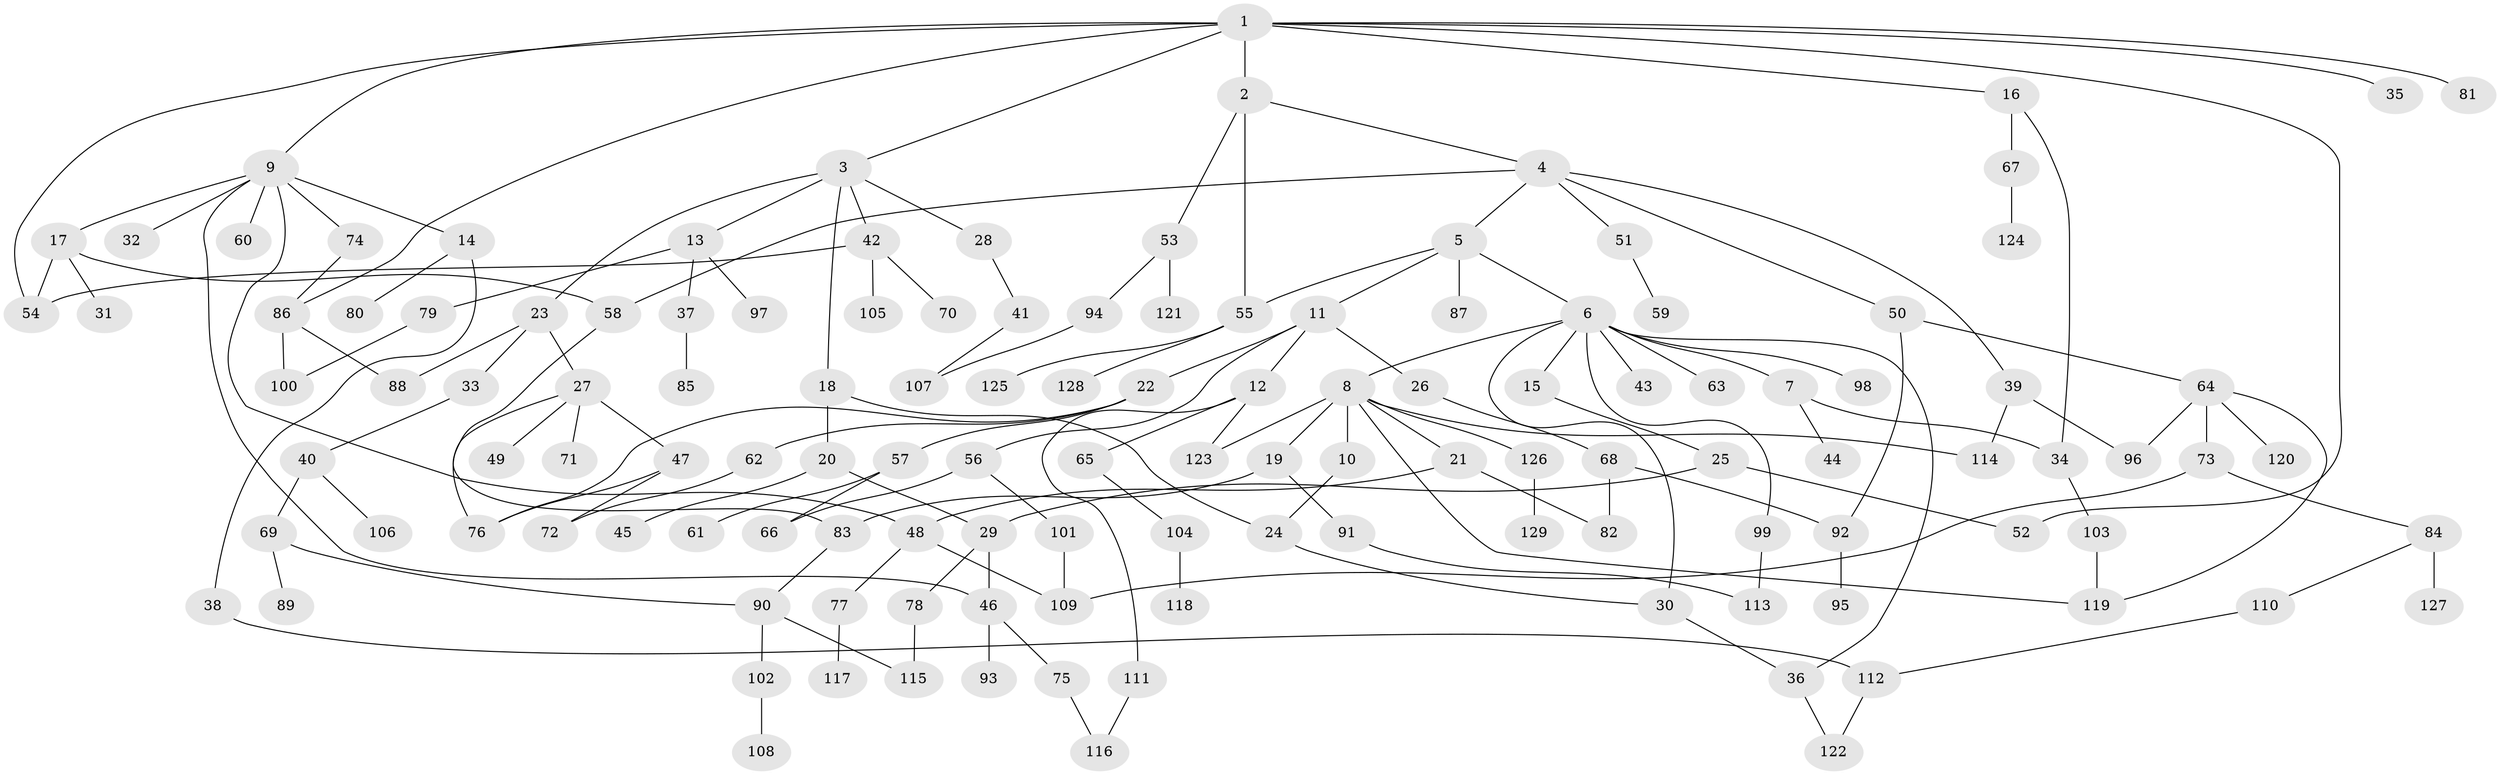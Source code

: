 // Generated by graph-tools (version 1.1) at 2025/25/03/09/25 03:25:31]
// undirected, 129 vertices, 164 edges
graph export_dot {
graph [start="1"]
  node [color=gray90,style=filled];
  1;
  2;
  3;
  4;
  5;
  6;
  7;
  8;
  9;
  10;
  11;
  12;
  13;
  14;
  15;
  16;
  17;
  18;
  19;
  20;
  21;
  22;
  23;
  24;
  25;
  26;
  27;
  28;
  29;
  30;
  31;
  32;
  33;
  34;
  35;
  36;
  37;
  38;
  39;
  40;
  41;
  42;
  43;
  44;
  45;
  46;
  47;
  48;
  49;
  50;
  51;
  52;
  53;
  54;
  55;
  56;
  57;
  58;
  59;
  60;
  61;
  62;
  63;
  64;
  65;
  66;
  67;
  68;
  69;
  70;
  71;
  72;
  73;
  74;
  75;
  76;
  77;
  78;
  79;
  80;
  81;
  82;
  83;
  84;
  85;
  86;
  87;
  88;
  89;
  90;
  91;
  92;
  93;
  94;
  95;
  96;
  97;
  98;
  99;
  100;
  101;
  102;
  103;
  104;
  105;
  106;
  107;
  108;
  109;
  110;
  111;
  112;
  113;
  114;
  115;
  116;
  117;
  118;
  119;
  120;
  121;
  122;
  123;
  124;
  125;
  126;
  127;
  128;
  129;
  1 -- 2;
  1 -- 3;
  1 -- 9;
  1 -- 16;
  1 -- 35;
  1 -- 81;
  1 -- 86;
  1 -- 54;
  1 -- 52;
  2 -- 4;
  2 -- 53;
  2 -- 55;
  3 -- 13;
  3 -- 18;
  3 -- 23;
  3 -- 28;
  3 -- 42;
  4 -- 5;
  4 -- 39;
  4 -- 50;
  4 -- 51;
  4 -- 58;
  5 -- 6;
  5 -- 11;
  5 -- 87;
  5 -- 55;
  6 -- 7;
  6 -- 8;
  6 -- 15;
  6 -- 30;
  6 -- 43;
  6 -- 63;
  6 -- 98;
  6 -- 99;
  6 -- 36;
  7 -- 34;
  7 -- 44;
  8 -- 10;
  8 -- 19;
  8 -- 21;
  8 -- 126;
  8 -- 123;
  8 -- 114;
  8 -- 119;
  9 -- 14;
  9 -- 17;
  9 -- 32;
  9 -- 46;
  9 -- 48;
  9 -- 60;
  9 -- 74;
  10 -- 24;
  11 -- 12;
  11 -- 22;
  11 -- 26;
  11 -- 56;
  12 -- 65;
  12 -- 111;
  12 -- 123;
  13 -- 37;
  13 -- 79;
  13 -- 97;
  14 -- 38;
  14 -- 80;
  15 -- 25;
  16 -- 67;
  16 -- 34;
  17 -- 31;
  17 -- 58;
  17 -- 54;
  18 -- 20;
  18 -- 24;
  19 -- 91;
  19 -- 83;
  20 -- 29;
  20 -- 45;
  21 -- 82;
  21 -- 48;
  22 -- 57;
  22 -- 62;
  22 -- 76;
  23 -- 27;
  23 -- 33;
  23 -- 88;
  24 -- 30;
  25 -- 52;
  25 -- 29;
  26 -- 68;
  27 -- 47;
  27 -- 49;
  27 -- 71;
  27 -- 76;
  28 -- 41;
  29 -- 78;
  29 -- 46;
  30 -- 36;
  33 -- 40;
  34 -- 103;
  36 -- 122;
  37 -- 85;
  38 -- 112;
  39 -- 96;
  39 -- 114;
  40 -- 69;
  40 -- 106;
  41 -- 107;
  42 -- 54;
  42 -- 70;
  42 -- 105;
  46 -- 75;
  46 -- 93;
  47 -- 72;
  47 -- 76;
  48 -- 77;
  48 -- 109;
  50 -- 64;
  50 -- 92;
  51 -- 59;
  53 -- 94;
  53 -- 121;
  55 -- 125;
  55 -- 128;
  56 -- 101;
  56 -- 66;
  57 -- 61;
  57 -- 66;
  58 -- 83;
  62 -- 72;
  64 -- 73;
  64 -- 120;
  64 -- 119;
  64 -- 96;
  65 -- 104;
  67 -- 124;
  68 -- 82;
  68 -- 92;
  69 -- 89;
  69 -- 90;
  73 -- 84;
  73 -- 109;
  74 -- 86;
  75 -- 116;
  77 -- 117;
  78 -- 115;
  79 -- 100;
  83 -- 90;
  84 -- 110;
  84 -- 127;
  86 -- 88;
  86 -- 100;
  90 -- 102;
  90 -- 115;
  91 -- 113;
  92 -- 95;
  94 -- 107;
  99 -- 113;
  101 -- 109;
  102 -- 108;
  103 -- 119;
  104 -- 118;
  110 -- 112;
  111 -- 116;
  112 -- 122;
  126 -- 129;
}
